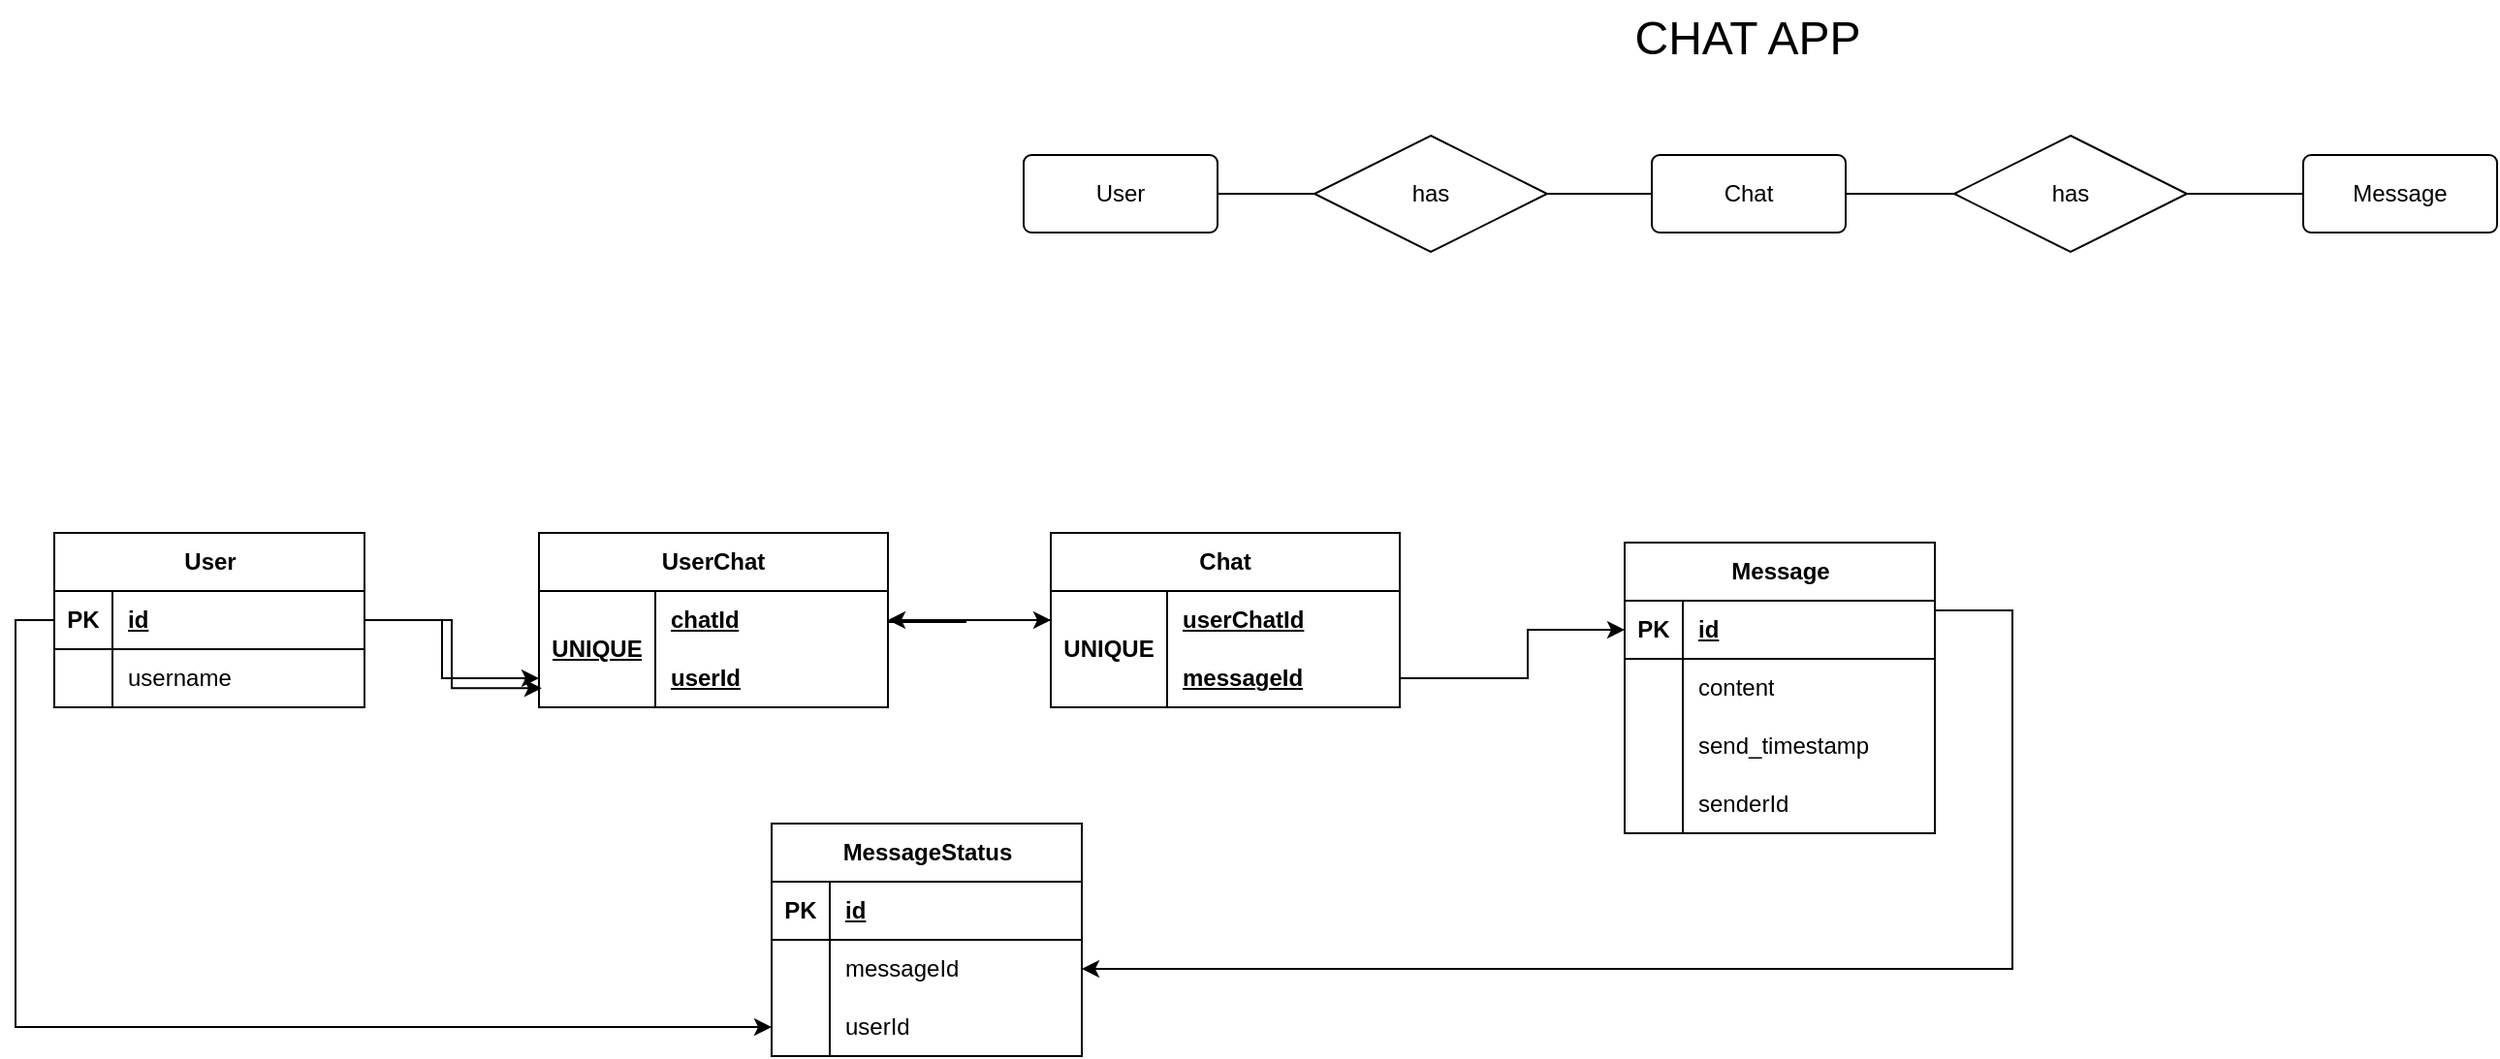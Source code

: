 <mxfile version="24.7.14" pages="2">
  <diagram name="Página-1" id="SfU7p1wR3tfU9HKE7pcG">
    <mxGraphModel grid="1" page="1" gridSize="10" guides="1" tooltips="1" connect="1" arrows="1" fold="1" pageScale="1" pageWidth="827" pageHeight="1169" math="0" shadow="0">
      <root>
        <mxCell id="0" />
        <mxCell id="1" parent="0" />
        <mxCell id="R8Wpr6JiOGL7sGA5M8O1-3" style="edgeStyle=orthogonalEdgeStyle;rounded=0;orthogonalLoop=1;jettySize=auto;html=1;exitX=1;exitY=0.5;exitDx=0;exitDy=0;entryX=0;entryY=0.5;entryDx=0;entryDy=0;endArrow=none;endFill=0;" edge="1" parent="1" source="VRICS7NsIB1Zi5LBiso_-19" target="R8Wpr6JiOGL7sGA5M8O1-1">
          <mxGeometry relative="1" as="geometry" />
        </mxCell>
        <mxCell id="VRICS7NsIB1Zi5LBiso_-19" value="User" style="rounded=1;arcSize=10;whiteSpace=wrap;html=1;align=center;" vertex="1" parent="1">
          <mxGeometry x="40" y="120" width="100" height="40" as="geometry" />
        </mxCell>
        <mxCell id="R8Wpr6JiOGL7sGA5M8O1-4" style="edgeStyle=orthogonalEdgeStyle;rounded=0;orthogonalLoop=1;jettySize=auto;html=1;entryX=1;entryY=0.5;entryDx=0;entryDy=0;endArrow=none;endFill=0;" edge="1" parent="1" source="VRICS7NsIB1Zi5LBiso_-20" target="R8Wpr6JiOGL7sGA5M8O1-1">
          <mxGeometry relative="1" as="geometry" />
        </mxCell>
        <mxCell id="R8Wpr6JiOGL7sGA5M8O1-6" style="edgeStyle=orthogonalEdgeStyle;rounded=0;orthogonalLoop=1;jettySize=auto;html=1;entryX=0;entryY=0.5;entryDx=0;entryDy=0;endArrow=none;endFill=0;" edge="1" parent="1" source="VRICS7NsIB1Zi5LBiso_-20" target="R8Wpr6JiOGL7sGA5M8O1-5">
          <mxGeometry relative="1" as="geometry" />
        </mxCell>
        <mxCell id="VRICS7NsIB1Zi5LBiso_-20" value="Chat" style="rounded=1;arcSize=10;whiteSpace=wrap;html=1;align=center;" vertex="1" parent="1">
          <mxGeometry x="364" y="120" width="100" height="40" as="geometry" />
        </mxCell>
        <mxCell id="R8Wpr6JiOGL7sGA5M8O1-7" style="edgeStyle=orthogonalEdgeStyle;rounded=0;orthogonalLoop=1;jettySize=auto;html=1;entryX=1;entryY=0.5;entryDx=0;entryDy=0;endArrow=none;endFill=0;" edge="1" parent="1" source="VRICS7NsIB1Zi5LBiso_-21" target="R8Wpr6JiOGL7sGA5M8O1-5">
          <mxGeometry relative="1" as="geometry" />
        </mxCell>
        <mxCell id="VRICS7NsIB1Zi5LBiso_-21" value="Message" style="rounded=1;arcSize=10;whiteSpace=wrap;html=1;align=center;" vertex="1" parent="1">
          <mxGeometry x="700" y="120" width="100" height="40" as="geometry" />
        </mxCell>
        <mxCell id="VRICS7NsIB1Zi5LBiso_-2" value="&lt;font style=&quot;font-size: 24px;&quot;&gt;CHAT APP&lt;/font&gt;" style="text;html=1;align=center;verticalAlign=middle;resizable=0;points=[];autosize=1;strokeColor=none;fillColor=none;" vertex="1" parent="1">
          <mxGeometry x="343" y="40" width="140" height="40" as="geometry" />
        </mxCell>
        <mxCell id="SaL2PeA7gjWB8aAEkNeD-6" value="Message" style="shape=table;startSize=30;container=1;collapsible=1;childLayout=tableLayout;fixedRows=1;rowLines=0;fontStyle=1;align=center;resizeLast=1;html=1;" vertex="1" parent="1">
          <mxGeometry x="350" y="320" width="160" height="150" as="geometry" />
        </mxCell>
        <mxCell id="SaL2PeA7gjWB8aAEkNeD-7" value="" style="shape=tableRow;horizontal=0;startSize=0;swimlaneHead=0;swimlaneBody=0;fillColor=none;collapsible=0;dropTarget=0;points=[[0,0.5],[1,0.5]];portConstraint=eastwest;top=0;left=0;right=0;bottom=1;" vertex="1" parent="SaL2PeA7gjWB8aAEkNeD-6">
          <mxGeometry y="30" width="160" height="30" as="geometry" />
        </mxCell>
        <mxCell id="SaL2PeA7gjWB8aAEkNeD-8" value="PK" style="shape=partialRectangle;connectable=0;fillColor=none;top=0;left=0;bottom=0;right=0;fontStyle=1;overflow=hidden;whiteSpace=wrap;html=1;" vertex="1" parent="SaL2PeA7gjWB8aAEkNeD-7">
          <mxGeometry width="30" height="30" as="geometry">
            <mxRectangle width="30" height="30" as="alternateBounds" />
          </mxGeometry>
        </mxCell>
        <mxCell id="SaL2PeA7gjWB8aAEkNeD-9" value="id" style="shape=partialRectangle;connectable=0;fillColor=none;top=0;left=0;bottom=0;right=0;align=left;spacingLeft=6;fontStyle=5;overflow=hidden;whiteSpace=wrap;html=1;" vertex="1" parent="SaL2PeA7gjWB8aAEkNeD-7">
          <mxGeometry x="30" width="130" height="30" as="geometry">
            <mxRectangle width="130" height="30" as="alternateBounds" />
          </mxGeometry>
        </mxCell>
        <mxCell id="ckaE4S-ncni6q_CTNCzI-4" value="" style="shape=tableRow;horizontal=0;startSize=0;swimlaneHead=0;swimlaneBody=0;fillColor=none;collapsible=0;dropTarget=0;points=[[0,0.5],[1,0.5]];portConstraint=eastwest;top=0;left=0;right=0;bottom=0;" vertex="1" parent="SaL2PeA7gjWB8aAEkNeD-6">
          <mxGeometry y="60" width="160" height="30" as="geometry" />
        </mxCell>
        <mxCell id="ckaE4S-ncni6q_CTNCzI-5" value="" style="shape=partialRectangle;connectable=0;fillColor=none;top=0;left=0;bottom=0;right=0;editable=1;overflow=hidden;whiteSpace=wrap;html=1;" vertex="1" parent="ckaE4S-ncni6q_CTNCzI-4">
          <mxGeometry width="30" height="30" as="geometry">
            <mxRectangle width="30" height="30" as="alternateBounds" />
          </mxGeometry>
        </mxCell>
        <mxCell id="ckaE4S-ncni6q_CTNCzI-6" value="&lt;div&gt;content&lt;/div&gt;" style="shape=partialRectangle;connectable=0;fillColor=none;top=0;left=0;bottom=0;right=0;align=left;spacingLeft=6;overflow=hidden;whiteSpace=wrap;html=1;" vertex="1" parent="ckaE4S-ncni6q_CTNCzI-4">
          <mxGeometry x="30" width="130" height="30" as="geometry">
            <mxRectangle width="130" height="30" as="alternateBounds" />
          </mxGeometry>
        </mxCell>
        <mxCell id="SaL2PeA7gjWB8aAEkNeD-10" value="" style="shape=tableRow;horizontal=0;startSize=0;swimlaneHead=0;swimlaneBody=0;fillColor=none;collapsible=0;dropTarget=0;points=[[0,0.5],[1,0.5]];portConstraint=eastwest;top=0;left=0;right=0;bottom=0;" vertex="1" parent="SaL2PeA7gjWB8aAEkNeD-6">
          <mxGeometry y="90" width="160" height="30" as="geometry" />
        </mxCell>
        <mxCell id="SaL2PeA7gjWB8aAEkNeD-11" value="" style="shape=partialRectangle;connectable=0;fillColor=none;top=0;left=0;bottom=0;right=0;editable=1;overflow=hidden;whiteSpace=wrap;html=1;" vertex="1" parent="SaL2PeA7gjWB8aAEkNeD-10">
          <mxGeometry width="30" height="30" as="geometry">
            <mxRectangle width="30" height="30" as="alternateBounds" />
          </mxGeometry>
        </mxCell>
        <mxCell id="SaL2PeA7gjWB8aAEkNeD-12" value="&lt;div&gt;&lt;span style=&quot;background-color: initial;&quot;&gt;send_timestamp&lt;/span&gt;&lt;br&gt;&lt;/div&gt;" style="shape=partialRectangle;connectable=0;fillColor=none;top=0;left=0;bottom=0;right=0;align=left;spacingLeft=6;overflow=hidden;whiteSpace=wrap;html=1;" vertex="1" parent="SaL2PeA7gjWB8aAEkNeD-10">
          <mxGeometry x="30" width="130" height="30" as="geometry">
            <mxRectangle width="130" height="30" as="alternateBounds" />
          </mxGeometry>
        </mxCell>
        <mxCell id="6WGu9mvO_UtEClpmtIr3-1" style="shape=tableRow;horizontal=0;startSize=0;swimlaneHead=0;swimlaneBody=0;fillColor=none;collapsible=0;dropTarget=0;points=[[0,0.5],[1,0.5]];portConstraint=eastwest;top=0;left=0;right=0;bottom=0;" vertex="1" parent="SaL2PeA7gjWB8aAEkNeD-6">
          <mxGeometry y="120" width="160" height="30" as="geometry" />
        </mxCell>
        <mxCell id="6WGu9mvO_UtEClpmtIr3-2" style="shape=partialRectangle;connectable=0;fillColor=none;top=0;left=0;bottom=0;right=0;editable=1;overflow=hidden;whiteSpace=wrap;html=1;" vertex="1" parent="6WGu9mvO_UtEClpmtIr3-1">
          <mxGeometry width="30" height="30" as="geometry">
            <mxRectangle width="30" height="30" as="alternateBounds" />
          </mxGeometry>
        </mxCell>
        <mxCell id="6WGu9mvO_UtEClpmtIr3-3" value="senderId" style="shape=partialRectangle;connectable=0;fillColor=none;top=0;left=0;bottom=0;right=0;align=left;spacingLeft=6;overflow=hidden;whiteSpace=wrap;html=1;" vertex="1" parent="6WGu9mvO_UtEClpmtIr3-1">
          <mxGeometry x="30" width="130" height="30" as="geometry">
            <mxRectangle width="130" height="30" as="alternateBounds" />
          </mxGeometry>
        </mxCell>
        <mxCell id="131c54Ve4dcCw7EQzoG_-34" value="User" style="shape=table;startSize=30;container=1;collapsible=1;childLayout=tableLayout;fixedRows=1;rowLines=0;fontStyle=1;align=center;resizeLast=1;html=1;" vertex="1" parent="1">
          <mxGeometry x="-460" y="315" width="160" height="90" as="geometry" />
        </mxCell>
        <mxCell id="131c54Ve4dcCw7EQzoG_-35" value="" style="shape=tableRow;horizontal=0;startSize=0;swimlaneHead=0;swimlaneBody=0;fillColor=none;collapsible=0;dropTarget=0;points=[[0,0.5],[1,0.5]];portConstraint=eastwest;top=0;left=0;right=0;bottom=1;" vertex="1" parent="131c54Ve4dcCw7EQzoG_-34">
          <mxGeometry y="30" width="160" height="30" as="geometry" />
        </mxCell>
        <mxCell id="131c54Ve4dcCw7EQzoG_-36" value="PK" style="shape=partialRectangle;connectable=0;fillColor=none;top=0;left=0;bottom=0;right=0;fontStyle=1;overflow=hidden;whiteSpace=wrap;html=1;" vertex="1" parent="131c54Ve4dcCw7EQzoG_-35">
          <mxGeometry width="30" height="30" as="geometry">
            <mxRectangle width="30" height="30" as="alternateBounds" />
          </mxGeometry>
        </mxCell>
        <mxCell id="131c54Ve4dcCw7EQzoG_-37" value="id" style="shape=partialRectangle;connectable=0;fillColor=none;top=0;left=0;bottom=0;right=0;align=left;spacingLeft=6;fontStyle=5;overflow=hidden;whiteSpace=wrap;html=1;" vertex="1" parent="131c54Ve4dcCw7EQzoG_-35">
          <mxGeometry x="30" width="130" height="30" as="geometry">
            <mxRectangle width="130" height="30" as="alternateBounds" />
          </mxGeometry>
        </mxCell>
        <mxCell id="131c54Ve4dcCw7EQzoG_-38" value="" style="shape=tableRow;horizontal=0;startSize=0;swimlaneHead=0;swimlaneBody=0;fillColor=none;collapsible=0;dropTarget=0;points=[[0,0.5],[1,0.5]];portConstraint=eastwest;top=0;left=0;right=0;bottom=0;" vertex="1" parent="131c54Ve4dcCw7EQzoG_-34">
          <mxGeometry y="60" width="160" height="30" as="geometry" />
        </mxCell>
        <mxCell id="131c54Ve4dcCw7EQzoG_-39" value="" style="shape=partialRectangle;connectable=0;fillColor=none;top=0;left=0;bottom=0;right=0;editable=1;overflow=hidden;whiteSpace=wrap;html=1;" vertex="1" parent="131c54Ve4dcCw7EQzoG_-38">
          <mxGeometry width="30" height="30" as="geometry">
            <mxRectangle width="30" height="30" as="alternateBounds" />
          </mxGeometry>
        </mxCell>
        <mxCell id="131c54Ve4dcCw7EQzoG_-40" value="username" style="shape=partialRectangle;connectable=0;fillColor=none;top=0;left=0;bottom=0;right=0;align=left;spacingLeft=6;overflow=hidden;whiteSpace=wrap;html=1;" vertex="1" parent="131c54Ve4dcCw7EQzoG_-38">
          <mxGeometry x="30" width="130" height="30" as="geometry">
            <mxRectangle width="130" height="30" as="alternateBounds" />
          </mxGeometry>
        </mxCell>
        <mxCell id="R8Wpr6JiOGL7sGA5M8O1-1" value="has" style="shape=rhombus;perimeter=rhombusPerimeter;whiteSpace=wrap;html=1;align=center;" vertex="1" parent="1">
          <mxGeometry x="190" y="110" width="120" height="60" as="geometry" />
        </mxCell>
        <mxCell id="ckaE4S-ncni6q_CTNCzI-7" value="Chat" style="shape=table;startSize=30;container=1;collapsible=1;childLayout=tableLayout;fixedRows=1;rowLines=0;fontStyle=1;align=center;resizeLast=1;html=1;whiteSpace=wrap;" vertex="1" parent="1">
          <mxGeometry x="54" y="315" width="180" height="90" as="geometry" />
        </mxCell>
        <mxCell id="ckaE4S-ncni6q_CTNCzI-8" value="" style="shape=tableRow;horizontal=0;startSize=0;swimlaneHead=0;swimlaneBody=0;fillColor=none;collapsible=0;dropTarget=0;points=[[0,0.5],[1,0.5]];portConstraint=eastwest;top=0;left=0;right=0;bottom=0;html=1;" vertex="1" parent="ckaE4S-ncni6q_CTNCzI-7">
          <mxGeometry y="30" width="180" height="30" as="geometry" />
        </mxCell>
        <mxCell id="ckaE4S-ncni6q_CTNCzI-9" value="UNIQUE" style="shape=partialRectangle;connectable=0;fillColor=none;top=0;left=0;bottom=0;right=0;fontStyle=1;overflow=hidden;html=1;whiteSpace=wrap;rowspan=2;colspan=1;" vertex="1" parent="ckaE4S-ncni6q_CTNCzI-8">
          <mxGeometry width="60" height="60" as="geometry">
            <mxRectangle width="60" height="30" as="alternateBounds" />
          </mxGeometry>
        </mxCell>
        <mxCell id="ckaE4S-ncni6q_CTNCzI-10" value="userChatId" style="shape=partialRectangle;connectable=0;fillColor=none;top=0;left=0;bottom=0;right=0;align=left;spacingLeft=6;fontStyle=5;overflow=hidden;html=1;whiteSpace=wrap;" vertex="1" parent="ckaE4S-ncni6q_CTNCzI-8">
          <mxGeometry x="60" width="120" height="30" as="geometry">
            <mxRectangle width="120" height="30" as="alternateBounds" />
          </mxGeometry>
        </mxCell>
        <mxCell id="ckaE4S-ncni6q_CTNCzI-11" value="" style="shape=tableRow;horizontal=0;startSize=0;swimlaneHead=0;swimlaneBody=0;fillColor=none;collapsible=0;dropTarget=0;points=[[0,0.5],[1,0.5]];portConstraint=eastwest;top=0;left=0;right=0;bottom=1;html=1;" vertex="1" parent="ckaE4S-ncni6q_CTNCzI-7">
          <mxGeometry y="60" width="180" height="30" as="geometry" />
        </mxCell>
        <mxCell id="ckaE4S-ncni6q_CTNCzI-12" value="PK,FK2" style="shape=partialRectangle;connectable=0;fillColor=none;top=0;left=0;bottom=0;right=0;fontStyle=1;overflow=hidden;html=1;whiteSpace=wrap;" visible="0" vertex="1" parent="ckaE4S-ncni6q_CTNCzI-11">
          <mxGeometry width="60" height="30" as="geometry">
            <mxRectangle width="60" height="30" as="alternateBounds" />
          </mxGeometry>
        </mxCell>
        <mxCell id="ckaE4S-ncni6q_CTNCzI-13" value="messageId" style="shape=partialRectangle;connectable=0;fillColor=none;top=0;left=0;bottom=0;right=0;align=left;spacingLeft=6;fontStyle=5;overflow=hidden;html=1;whiteSpace=wrap;" vertex="1" parent="ckaE4S-ncni6q_CTNCzI-11">
          <mxGeometry x="60" width="120" height="30" as="geometry">
            <mxRectangle width="120" height="30" as="alternateBounds" />
          </mxGeometry>
        </mxCell>
        <mxCell id="R8Wpr6JiOGL7sGA5M8O1-5" value="has" style="shape=rhombus;perimeter=rhombusPerimeter;whiteSpace=wrap;html=1;align=center;" vertex="1" parent="1">
          <mxGeometry x="520" y="110" width="120" height="60" as="geometry" />
        </mxCell>
        <mxCell id="ltrMDjvmy_uNCrw7yKKF-1" style="edgeStyle=orthogonalEdgeStyle;rounded=0;orthogonalLoop=1;jettySize=auto;html=1;entryX=0;entryY=0.5;entryDx=0;entryDy=0;" edge="1" parent="1" source="131c54Ve4dcCw7EQzoG_-38">
          <mxGeometry relative="1" as="geometry" />
        </mxCell>
        <mxCell id="ltrMDjvmy_uNCrw7yKKF-2" style="edgeStyle=orthogonalEdgeStyle;rounded=0;orthogonalLoop=1;jettySize=auto;html=1;entryX=0;entryY=0.5;entryDx=0;entryDy=0;exitX=1;exitY=0.5;exitDx=0;exitDy=0;" edge="1" parent="1" source="ltrMDjvmy_uNCrw7yKKF-8" target="ckaE4S-ncni6q_CTNCzI-8">
          <mxGeometry relative="1" as="geometry">
            <mxPoint y="400" as="sourcePoint" />
            <Array as="points">
              <mxPoint x="10" y="361" />
            </Array>
          </mxGeometry>
        </mxCell>
        <mxCell id="ltrMDjvmy_uNCrw7yKKF-6" style="edgeStyle=orthogonalEdgeStyle;rounded=0;orthogonalLoop=1;jettySize=auto;html=1;exitX=1;exitY=0.5;exitDx=0;exitDy=0;entryX=0;entryY=0.5;entryDx=0;entryDy=0;" edge="1" parent="1" source="131c54Ve4dcCw7EQzoG_-35" target="ltrMDjvmy_uNCrw7yKKF-11">
          <mxGeometry relative="1" as="geometry">
            <mxPoint x="-220.0" y="390.059" as="targetPoint" />
            <Array as="points">
              <mxPoint x="-260" y="360" />
              <mxPoint x="-260" y="390" />
            </Array>
          </mxGeometry>
        </mxCell>
        <mxCell id="ltrMDjvmy_uNCrw7yKKF-7" value="UserChat" style="shape=table;startSize=30;container=1;collapsible=1;childLayout=tableLayout;fixedRows=1;rowLines=0;fontStyle=1;align=center;resizeLast=1;html=1;whiteSpace=wrap;" vertex="1" parent="1">
          <mxGeometry x="-210" y="315" width="180" height="90" as="geometry" />
        </mxCell>
        <mxCell id="ltrMDjvmy_uNCrw7yKKF-8" value="" style="shape=tableRow;horizontal=0;startSize=0;swimlaneHead=0;swimlaneBody=0;fillColor=none;collapsible=0;dropTarget=0;points=[[0,0.5],[1,0.5]];portConstraint=eastwest;top=0;left=0;right=0;bottom=0;html=1;" vertex="1" parent="ltrMDjvmy_uNCrw7yKKF-7">
          <mxGeometry y="30" width="180" height="30" as="geometry" />
        </mxCell>
        <mxCell id="ltrMDjvmy_uNCrw7yKKF-9" value="&lt;u&gt;UNIQUE&lt;/u&gt;" style="shape=partialRectangle;connectable=0;fillColor=none;top=0;left=0;bottom=0;right=0;fontStyle=1;overflow=hidden;html=1;whiteSpace=wrap;rowspan=2;colspan=1;" vertex="1" parent="ltrMDjvmy_uNCrw7yKKF-8">
          <mxGeometry width="60" height="60" as="geometry">
            <mxRectangle width="60" height="30" as="alternateBounds" />
          </mxGeometry>
        </mxCell>
        <mxCell id="ltrMDjvmy_uNCrw7yKKF-10" value="chatId" style="shape=partialRectangle;connectable=0;fillColor=none;top=0;left=0;bottom=0;right=0;align=left;spacingLeft=6;fontStyle=5;overflow=hidden;html=1;whiteSpace=wrap;" vertex="1" parent="ltrMDjvmy_uNCrw7yKKF-8">
          <mxGeometry x="60" width="120" height="30" as="geometry">
            <mxRectangle width="120" height="30" as="alternateBounds" />
          </mxGeometry>
        </mxCell>
        <mxCell id="ltrMDjvmy_uNCrw7yKKF-11" value="" style="shape=tableRow;horizontal=0;startSize=0;swimlaneHead=0;swimlaneBody=0;fillColor=none;collapsible=0;dropTarget=0;points=[[0,0.5],[1,0.5]];portConstraint=eastwest;top=0;left=0;right=0;bottom=1;html=1;" vertex="1" parent="ltrMDjvmy_uNCrw7yKKF-7">
          <mxGeometry y="60" width="180" height="30" as="geometry" />
        </mxCell>
        <mxCell id="ltrMDjvmy_uNCrw7yKKF-12" value="PK,FK2" style="shape=partialRectangle;connectable=0;fillColor=none;top=0;left=0;bottom=0;right=0;fontStyle=1;overflow=hidden;html=1;whiteSpace=wrap;" visible="0" vertex="1" parent="ltrMDjvmy_uNCrw7yKKF-11">
          <mxGeometry width="60" height="30" as="geometry">
            <mxRectangle width="60" height="30" as="alternateBounds" />
          </mxGeometry>
        </mxCell>
        <mxCell id="ltrMDjvmy_uNCrw7yKKF-13" value="userId" style="shape=partialRectangle;connectable=0;fillColor=none;top=0;left=0;bottom=0;right=0;align=left;spacingLeft=6;fontStyle=5;overflow=hidden;html=1;whiteSpace=wrap;" vertex="1" parent="ltrMDjvmy_uNCrw7yKKF-11">
          <mxGeometry x="60" width="120" height="30" as="geometry">
            <mxRectangle width="120" height="30" as="alternateBounds" />
          </mxGeometry>
        </mxCell>
        <mxCell id="ltrMDjvmy_uNCrw7yKKF-20" style="edgeStyle=orthogonalEdgeStyle;rounded=0;orthogonalLoop=1;jettySize=auto;html=1;entryX=0;entryY=0.5;entryDx=0;entryDy=0;" edge="1" parent="1" source="ckaE4S-ncni6q_CTNCzI-11" target="SaL2PeA7gjWB8aAEkNeD-7">
          <mxGeometry relative="1" as="geometry">
            <Array as="points">
              <mxPoint x="300" y="390" />
              <mxPoint x="300" y="365" />
            </Array>
          </mxGeometry>
        </mxCell>
        <mxCell id="ltrMDjvmy_uNCrw7yKKF-36" value="MessageStatus" style="shape=table;startSize=30;container=1;collapsible=1;childLayout=tableLayout;fixedRows=1;rowLines=0;fontStyle=1;align=center;resizeLast=1;html=1;" vertex="1" parent="1">
          <mxGeometry x="-90" y="465" width="160" height="120" as="geometry" />
        </mxCell>
        <mxCell id="ltrMDjvmy_uNCrw7yKKF-37" value="" style="shape=tableRow;horizontal=0;startSize=0;swimlaneHead=0;swimlaneBody=0;fillColor=none;collapsible=0;dropTarget=0;points=[[0,0.5],[1,0.5]];portConstraint=eastwest;top=0;left=0;right=0;bottom=1;" vertex="1" parent="ltrMDjvmy_uNCrw7yKKF-36">
          <mxGeometry y="30" width="160" height="30" as="geometry" />
        </mxCell>
        <mxCell id="ltrMDjvmy_uNCrw7yKKF-38" value="PK" style="shape=partialRectangle;connectable=0;fillColor=none;top=0;left=0;bottom=0;right=0;fontStyle=1;overflow=hidden;whiteSpace=wrap;html=1;" vertex="1" parent="ltrMDjvmy_uNCrw7yKKF-37">
          <mxGeometry width="30" height="30" as="geometry">
            <mxRectangle width="30" height="30" as="alternateBounds" />
          </mxGeometry>
        </mxCell>
        <mxCell id="ltrMDjvmy_uNCrw7yKKF-39" value="id" style="shape=partialRectangle;connectable=0;fillColor=none;top=0;left=0;bottom=0;right=0;align=left;spacingLeft=6;fontStyle=5;overflow=hidden;whiteSpace=wrap;html=1;" vertex="1" parent="ltrMDjvmy_uNCrw7yKKF-37">
          <mxGeometry x="30" width="130" height="30" as="geometry">
            <mxRectangle width="130" height="30" as="alternateBounds" />
          </mxGeometry>
        </mxCell>
        <mxCell id="ltrMDjvmy_uNCrw7yKKF-40" value="" style="shape=tableRow;horizontal=0;startSize=0;swimlaneHead=0;swimlaneBody=0;fillColor=none;collapsible=0;dropTarget=0;points=[[0,0.5],[1,0.5]];portConstraint=eastwest;top=0;left=0;right=0;bottom=0;" vertex="1" parent="ltrMDjvmy_uNCrw7yKKF-36">
          <mxGeometry y="60" width="160" height="30" as="geometry" />
        </mxCell>
        <mxCell id="ltrMDjvmy_uNCrw7yKKF-41" value="" style="shape=partialRectangle;connectable=0;fillColor=none;top=0;left=0;bottom=0;right=0;editable=1;overflow=hidden;whiteSpace=wrap;html=1;" vertex="1" parent="ltrMDjvmy_uNCrw7yKKF-40">
          <mxGeometry width="30" height="30" as="geometry">
            <mxRectangle width="30" height="30" as="alternateBounds" />
          </mxGeometry>
        </mxCell>
        <mxCell id="ltrMDjvmy_uNCrw7yKKF-42" value="&lt;div&gt;messageId&lt;/div&gt;" style="shape=partialRectangle;connectable=0;fillColor=none;top=0;left=0;bottom=0;right=0;align=left;spacingLeft=6;overflow=hidden;whiteSpace=wrap;html=1;" vertex="1" parent="ltrMDjvmy_uNCrw7yKKF-40">
          <mxGeometry x="30" width="130" height="30" as="geometry">
            <mxRectangle width="130" height="30" as="alternateBounds" />
          </mxGeometry>
        </mxCell>
        <mxCell id="ltrMDjvmy_uNCrw7yKKF-43" value="" style="shape=tableRow;horizontal=0;startSize=0;swimlaneHead=0;swimlaneBody=0;fillColor=none;collapsible=0;dropTarget=0;points=[[0,0.5],[1,0.5]];portConstraint=eastwest;top=0;left=0;right=0;bottom=0;" vertex="1" parent="ltrMDjvmy_uNCrw7yKKF-36">
          <mxGeometry y="90" width="160" height="30" as="geometry" />
        </mxCell>
        <mxCell id="ltrMDjvmy_uNCrw7yKKF-44" value="" style="shape=partialRectangle;connectable=0;fillColor=none;top=0;left=0;bottom=0;right=0;editable=1;overflow=hidden;whiteSpace=wrap;html=1;" vertex="1" parent="ltrMDjvmy_uNCrw7yKKF-43">
          <mxGeometry width="30" height="30" as="geometry">
            <mxRectangle width="30" height="30" as="alternateBounds" />
          </mxGeometry>
        </mxCell>
        <mxCell id="ltrMDjvmy_uNCrw7yKKF-45" value="&lt;div&gt;&lt;span style=&quot;background-color: initial;&quot;&gt;userId&lt;/span&gt;&lt;br&gt;&lt;/div&gt;" style="shape=partialRectangle;connectable=0;fillColor=none;top=0;left=0;bottom=0;right=0;align=left;spacingLeft=6;overflow=hidden;whiteSpace=wrap;html=1;" vertex="1" parent="ltrMDjvmy_uNCrw7yKKF-43">
          <mxGeometry x="30" width="130" height="30" as="geometry">
            <mxRectangle width="130" height="30" as="alternateBounds" />
          </mxGeometry>
        </mxCell>
        <mxCell id="ltrMDjvmy_uNCrw7yKKF-46" style="edgeStyle=orthogonalEdgeStyle;rounded=0;orthogonalLoop=1;jettySize=auto;html=1;exitX=0;exitY=0.5;exitDx=0;exitDy=0;entryX=0;entryY=0.5;entryDx=0;entryDy=0;" edge="1" parent="1" source="131c54Ve4dcCw7EQzoG_-35" target="ltrMDjvmy_uNCrw7yKKF-43">
          <mxGeometry relative="1" as="geometry">
            <Array as="points">
              <mxPoint x="-480" y="360" />
              <mxPoint x="-480" y="570" />
            </Array>
          </mxGeometry>
        </mxCell>
        <mxCell id="ltrMDjvmy_uNCrw7yKKF-47" style="edgeStyle=orthogonalEdgeStyle;rounded=0;orthogonalLoop=1;jettySize=auto;html=1;entryX=1;entryY=0.5;entryDx=0;entryDy=0;exitX=1;exitY=0.5;exitDx=0;exitDy=0;" edge="1" parent="1" source="SaL2PeA7gjWB8aAEkNeD-7" target="ltrMDjvmy_uNCrw7yKKF-40">
          <mxGeometry relative="1" as="geometry">
            <mxPoint x="180" y="600" as="targetPoint" />
            <Array as="points">
              <mxPoint x="550" y="355" />
              <mxPoint x="550" y="540" />
            </Array>
          </mxGeometry>
        </mxCell>
        <mxCell id="NouGi9jaWct2LWnMyCkP-1" style="edgeStyle=orthogonalEdgeStyle;rounded=0;orthogonalLoop=1;jettySize=auto;html=1;entryX=0.008;entryY=0.671;entryDx=0;entryDy=0;entryPerimeter=0;" edge="1" parent="1" source="131c54Ve4dcCw7EQzoG_-35" target="ltrMDjvmy_uNCrw7yKKF-11">
          <mxGeometry relative="1" as="geometry" />
        </mxCell>
        <mxCell id="NouGi9jaWct2LWnMyCkP-3" style="edgeStyle=orthogonalEdgeStyle;rounded=0;orthogonalLoop=1;jettySize=auto;html=1;entryX=1;entryY=0.5;entryDx=0;entryDy=0;" edge="1" parent="1" source="ckaE4S-ncni6q_CTNCzI-8" target="ltrMDjvmy_uNCrw7yKKF-8">
          <mxGeometry relative="1" as="geometry" />
        </mxCell>
      </root>
    </mxGraphModel>
  </diagram>
  <diagram id="-g6y3Fd9VnQGJ2Cg2GPm" name="Use Cases">
    <mxGraphModel grid="1" page="1" gridSize="10" guides="1" tooltips="1" connect="1" arrows="1" fold="1" pageScale="1" pageWidth="850" pageHeight="1100" math="0" shadow="0">
      <root>
        <mxCell id="0" />
        <mxCell id="1" parent="0" />
        <mxCell id="Hv-vxpvqVmvVvQMcLOIM-1" style="edgeStyle=orthogonalEdgeStyle;rounded=0;orthogonalLoop=1;jettySize=auto;html=1;exitX=1;exitY=0.333;exitDx=0;exitDy=0;exitPerimeter=0;entryX=0;entryY=0.5;entryDx=0;entryDy=0;curved=1;" edge="1" parent="1" source="Hv-vxpvqVmvVvQMcLOIM-2" target="Hv-vxpvqVmvVvQMcLOIM-6">
          <mxGeometry relative="1" as="geometry" />
        </mxCell>
        <mxCell id="Hv-vxpvqVmvVvQMcLOIM-2" value="Yan" style="shape=umlActor;verticalLabelPosition=bottom;verticalAlign=top;html=1;outlineConnect=0;" vertex="1" parent="1">
          <mxGeometry x="-260" y="10" width="30" height="60" as="geometry" />
        </mxCell>
        <mxCell id="Hv-vxpvqVmvVvQMcLOIM-3" style="edgeStyle=orthogonalEdgeStyle;rounded=0;orthogonalLoop=1;jettySize=auto;html=1;entryX=1;entryY=0.5;entryDx=0;entryDy=0;curved=1;" edge="1" parent="1" source="Hv-vxpvqVmvVvQMcLOIM-4" target="Hv-vxpvqVmvVvQMcLOIM-6">
          <mxGeometry relative="1" as="geometry">
            <mxPoint x="-10" y="10" as="sourcePoint" />
            <Array as="points">
              <mxPoint x="-20" y="30" />
              <mxPoint x="-20" y="40" />
            </Array>
          </mxGeometry>
        </mxCell>
        <mxCell id="Hv-vxpvqVmvVvQMcLOIM-4" value="Sérgio Fred" style="shape=umlActor;verticalLabelPosition=bottom;verticalAlign=top;html=1;outlineConnect=0;" vertex="1" parent="1">
          <mxGeometry x="10" y="10" width="30" height="60" as="geometry" />
        </mxCell>
        <mxCell id="Hv-vxpvqVmvVvQMcLOIM-5" value="&amp;lt;&amp;lt; extend &amp;gt;&amp;gt;" style="rounded=0;orthogonalLoop=1;jettySize=auto;html=1;exitX=1;exitY=0;exitDx=0;exitDy=0;entryX=0.457;entryY=0.967;entryDx=0;entryDy=0;entryPerimeter=0;dashed=1;startArrow=classic;startFill=1;endArrow=none;endFill=0;" edge="1" parent="1" source="Hv-vxpvqVmvVvQMcLOIM-6" target="Hv-vxpvqVmvVvQMcLOIM-7">
          <mxGeometry x="0.023" y="1" relative="1" as="geometry">
            <mxPoint as="offset" />
          </mxGeometry>
        </mxCell>
        <mxCell id="Hv-vxpvqVmvVvQMcLOIM-6" value="Envia mensagem" style="ellipse;whiteSpace=wrap;html=1;" vertex="1" parent="1">
          <mxGeometry x="-170" y="15" width="120" height="50" as="geometry" />
        </mxCell>
        <mxCell id="Hv-vxpvqVmvVvQMcLOIM-7" value="Visualiza" style="ellipse;whiteSpace=wrap;html=1;" vertex="1" parent="1">
          <mxGeometry y="-120" width="120" height="50" as="geometry" />
        </mxCell>
        <mxCell id="Hv-vxpvqVmvVvQMcLOIM-8" value="&amp;lt;&amp;lt; extend &amp;gt;&amp;gt;" style="edgeStyle=orthogonalEdgeStyle;rounded=0;orthogonalLoop=1;jettySize=auto;html=1;entryX=0.5;entryY=0;entryDx=0;entryDy=0;dashed=1;" edge="1" parent="1" source="Hv-vxpvqVmvVvQMcLOIM-9" target="Hv-vxpvqVmvVvQMcLOIM-6">
          <mxGeometry relative="1" as="geometry">
            <Array as="points">
              <mxPoint x="-110" y="-30" />
              <mxPoint x="-110" y="-30" />
            </Array>
          </mxGeometry>
        </mxCell>
        <mxCell id="Hv-vxpvqVmvVvQMcLOIM-9" value="Retorna Mensagem" style="ellipse;whiteSpace=wrap;html=1;" vertex="1" parent="1">
          <mxGeometry x="-170" y="-140" width="120" height="50" as="geometry" />
        </mxCell>
        <mxCell id="Hv-vxpvqVmvVvQMcLOIM-10" style="edgeStyle=orthogonalEdgeStyle;rounded=0;orthogonalLoop=1;jettySize=auto;html=1;exitX=1;exitY=0.333;exitDx=0;exitDy=0;exitPerimeter=0;entryX=0;entryY=0.5;entryDx=0;entryDy=0;curved=1;" edge="1" parent="1" source="Hv-vxpvqVmvVvQMcLOIM-11" target="Hv-vxpvqVmvVvQMcLOIM-13">
          <mxGeometry relative="1" as="geometry" />
        </mxCell>
        <mxCell id="Hv-vxpvqVmvVvQMcLOIM-11" value="Yan" style="shape=umlActor;verticalLabelPosition=bottom;verticalAlign=top;html=1;outlineConnect=0;" vertex="1" parent="1">
          <mxGeometry x="-260" y="280" width="30" height="60" as="geometry" />
        </mxCell>
        <mxCell id="Hv-vxpvqVmvVvQMcLOIM-12" value="&amp;lt;&amp;lt; include &amp;gt;&amp;gt;" style="rounded=0;orthogonalLoop=1;jettySize=auto;html=1;exitX=1;exitY=0;exitDx=0;exitDy=0;entryX=0.457;entryY=0.967;entryDx=0;entryDy=0;entryPerimeter=0;dashed=1;startArrow=classic;startFill=1;endArrow=none;endFill=0;" edge="1" parent="1" source="Hv-vxpvqVmvVvQMcLOIM-13" target="Hv-vxpvqVmvVvQMcLOIM-14">
          <mxGeometry x="0.005" y="6" relative="1" as="geometry">
            <mxPoint x="-1" as="offset" />
          </mxGeometry>
        </mxCell>
        <mxCell id="Hv-vxpvqVmvVvQMcLOIM-13" value="Apagar Mensagem" style="ellipse;whiteSpace=wrap;html=1;" vertex="1" parent="1">
          <mxGeometry x="-170" y="275" width="120" height="50" as="geometry" />
        </mxCell>
        <mxCell id="Hv-vxpvqVmvVvQMcLOIM-14" value="Notifica peer" style="ellipse;whiteSpace=wrap;html=1;" vertex="1" parent="1">
          <mxGeometry y="140" width="120" height="50" as="geometry" />
        </mxCell>
        <mxCell id="Hv-vxpvqVmvVvQMcLOIM-15" value="App Peer" style="shape=umlActor;verticalLabelPosition=bottom;verticalAlign=top;html=1;outlineConnect=0;" vertex="1" parent="1">
          <mxGeometry x="80" y="250" width="30" height="60" as="geometry" />
        </mxCell>
        <mxCell id="Hv-vxpvqVmvVvQMcLOIM-16" value="" style="edgeStyle=orthogonalEdgeStyle;rounded=0;orthogonalLoop=1;jettySize=auto;html=1;entryX=0;entryY=0.333;entryDx=0;entryDy=0;entryPerimeter=0;curved=1;endArrow=none;endFill=0;startArrow=classic;startFill=1;" edge="1" parent="1" source="Hv-vxpvqVmvVvQMcLOIM-13" target="Hv-vxpvqVmvVvQMcLOIM-15">
          <mxGeometry relative="1" as="geometry">
            <Array as="points">
              <mxPoint x="20" y="300" />
              <mxPoint x="20" y="270" />
            </Array>
          </mxGeometry>
        </mxCell>
        <mxCell id="Hv-vxpvqVmvVvQMcLOIM-18" value="SendMessage" style="swimlane;whiteSpace=wrap;html=1;" vertex="1" parent="1">
          <mxGeometry x="-600" y="610" width="460" height="420" as="geometry" />
        </mxCell>
        <mxCell id="WOWgfYb7VURcwfjRC9Sh-3" value="Send Message" style="ellipse;whiteSpace=wrap;html=1;" vertex="1" parent="Hv-vxpvqVmvVvQMcLOIM-18">
          <mxGeometry x="40" y="200" width="120" height="50" as="geometry" />
        </mxCell>
        <mxCell id="WOWgfYb7VURcwfjRC9Sh-8" value="View Message" style="ellipse;whiteSpace=wrap;html=1;" vertex="1" parent="Hv-vxpvqVmvVvQMcLOIM-18">
          <mxGeometry x="310" y="200" width="120" height="50" as="geometry" />
        </mxCell>
        <mxCell id="WOWgfYb7VURcwfjRC9Sh-14" value="&amp;lt;&amp;lt; extend &amp;gt;&amp;gt;" style="rounded=0;orthogonalLoop=1;jettySize=auto;html=1;exitX=1;exitY=0.5;exitDx=0;exitDy=0;entryX=0;entryY=0.5;entryDx=0;entryDy=0;dashed=1;startArrow=classic;startFill=1;endArrow=none;endFill=0;" edge="1" parent="Hv-vxpvqVmvVvQMcLOIM-18" source="WOWgfYb7VURcwfjRC9Sh-3" target="WOWgfYb7VURcwfjRC9Sh-8">
          <mxGeometry x="0.023" y="1" relative="1" as="geometry">
            <mxPoint as="offset" />
            <mxPoint x="104" y="200" as="sourcePoint" />
            <mxPoint x="227" y="106" as="targetPoint" />
          </mxGeometry>
        </mxCell>
        <mxCell id="WOWgfYb7VURcwfjRC9Sh-15" value="Connect to Peer" style="ellipse;whiteSpace=wrap;html=1;" vertex="1" parent="Hv-vxpvqVmvVvQMcLOIM-18">
          <mxGeometry x="40" y="50" width="120" height="50" as="geometry" />
        </mxCell>
        <mxCell id="WOWgfYb7VURcwfjRC9Sh-16" value="&amp;lt;&amp;lt; Include &amp;gt;&amp;gt;" style="rounded=0;orthogonalLoop=1;jettySize=auto;html=1;exitX=0.5;exitY=1;exitDx=0;exitDy=0;dashed=1;startArrow=classic;startFill=1;endArrow=none;endFill=0;entryX=0.5;entryY=0;entryDx=0;entryDy=0;" edge="1" parent="Hv-vxpvqVmvVvQMcLOIM-18" source="WOWgfYb7VURcwfjRC9Sh-15" target="WOWgfYb7VURcwfjRC9Sh-3">
          <mxGeometry x="0.023" y="1" relative="1" as="geometry">
            <mxPoint as="offset" />
            <mxPoint x="110" y="210" as="sourcePoint" />
            <mxPoint x="130" y="190" as="targetPoint" />
          </mxGeometry>
        </mxCell>
        <mxCell id="WOWgfYb7VURcwfjRC9Sh-23" value="Reply to Message" style="ellipse;whiteSpace=wrap;html=1;" vertex="1" parent="Hv-vxpvqVmvVvQMcLOIM-18">
          <mxGeometry x="40" y="340" width="120" height="50" as="geometry" />
        </mxCell>
        <mxCell id="WOWgfYb7VURcwfjRC9Sh-24" value="&amp;lt;&amp;lt; extend &amp;gt;&amp;gt;" style="rounded=0;orthogonalLoop=1;jettySize=auto;html=1;exitX=0.5;exitY=1;exitDx=0;exitDy=0;entryX=0.5;entryY=0;entryDx=0;entryDy=0;dashed=1;startArrow=classic;startFill=1;endArrow=none;endFill=0;" edge="1" parent="Hv-vxpvqVmvVvQMcLOIM-18" source="WOWgfYb7VURcwfjRC9Sh-3" target="WOWgfYb7VURcwfjRC9Sh-23">
          <mxGeometry x="0.023" y="1" relative="1" as="geometry">
            <mxPoint as="offset" />
            <mxPoint x="60" y="290" as="sourcePoint" />
            <mxPoint x="210" y="290" as="targetPoint" />
          </mxGeometry>
        </mxCell>
        <mxCell id="Hv-vxpvqVmvVvQMcLOIM-19" value="ReceiveMessage" style="swimlane;whiteSpace=wrap;html=1;" vertex="1" parent="1">
          <mxGeometry x="-60" y="610" width="460" height="420" as="geometry" />
        </mxCell>
        <mxCell id="WOWgfYb7VURcwfjRC9Sh-17" value="Receive Message" style="ellipse;whiteSpace=wrap;html=1;" vertex="1" parent="Hv-vxpvqVmvVvQMcLOIM-19">
          <mxGeometry x="50" y="200" width="120" height="50" as="geometry" />
        </mxCell>
        <mxCell id="WOWgfYb7VURcwfjRC9Sh-18" value="View Message" style="ellipse;whiteSpace=wrap;html=1;" vertex="1" parent="Hv-vxpvqVmvVvQMcLOIM-19">
          <mxGeometry x="320" y="200" width="120" height="50" as="geometry" />
        </mxCell>
        <mxCell id="WOWgfYb7VURcwfjRC9Sh-19" value="Connect to Peer" style="ellipse;whiteSpace=wrap;html=1;" vertex="1" parent="Hv-vxpvqVmvVvQMcLOIM-19">
          <mxGeometry x="50" y="50" width="120" height="50" as="geometry" />
        </mxCell>
        <mxCell id="WOWgfYb7VURcwfjRC9Sh-20" value="&amp;lt;&amp;lt; Include &amp;gt;&amp;gt;" style="rounded=0;orthogonalLoop=1;jettySize=auto;html=1;exitX=0.5;exitY=1;exitDx=0;exitDy=0;dashed=1;startArrow=classic;startFill=1;endArrow=none;endFill=0;entryX=0.5;entryY=0;entryDx=0;entryDy=0;" edge="1" parent="Hv-vxpvqVmvVvQMcLOIM-19" source="WOWgfYb7VURcwfjRC9Sh-19" target="WOWgfYb7VURcwfjRC9Sh-17">
          <mxGeometry x="0.023" y="1" relative="1" as="geometry">
            <mxPoint as="offset" />
            <mxPoint x="100" y="80" as="sourcePoint" />
            <mxPoint x="100" y="180" as="targetPoint" />
          </mxGeometry>
        </mxCell>
        <mxCell id="WOWgfYb7VURcwfjRC9Sh-21" value="&amp;lt;&amp;lt; extend &amp;gt;&amp;gt;" style="rounded=0;orthogonalLoop=1;jettySize=auto;html=1;exitX=1;exitY=0.5;exitDx=0;exitDy=0;dashed=1;startArrow=classic;startFill=1;endArrow=none;endFill=0;entryX=0;entryY=0.5;entryDx=0;entryDy=0;" edge="1" parent="Hv-vxpvqVmvVvQMcLOIM-19" source="WOWgfYb7VURcwfjRC9Sh-17" target="WOWgfYb7VURcwfjRC9Sh-18">
          <mxGeometry x="0.023" y="1" relative="1" as="geometry">
            <mxPoint as="offset" />
            <mxPoint x="190" y="224.5" as="sourcePoint" />
            <mxPoint x="320" y="225" as="targetPoint" />
          </mxGeometry>
        </mxCell>
        <mxCell id="WOWgfYb7VURcwfjRC9Sh-5" style="edgeStyle=orthogonalEdgeStyle;rounded=0;orthogonalLoop=1;jettySize=auto;html=1;entryX=0;entryY=0.5;entryDx=0;entryDy=0;" edge="1" parent="1" source="WOWgfYb7VURcwfjRC9Sh-1" target="WOWgfYb7VURcwfjRC9Sh-3">
          <mxGeometry relative="1" as="geometry" />
        </mxCell>
        <mxCell id="WOWgfYb7VURcwfjRC9Sh-1" value="User" style="shape=umlActor;html=1;verticalLabelPosition=bottom;verticalAlign=top;align=center;" vertex="1" parent="1">
          <mxGeometry x="-680" y="805" width="30" height="60" as="geometry" />
        </mxCell>
        <mxCell id="WOWgfYb7VURcwfjRC9Sh-22" style="edgeStyle=orthogonalEdgeStyle;rounded=0;orthogonalLoop=1;jettySize=auto;html=1;entryX=0;entryY=0.5;entryDx=0;entryDy=0;" edge="1" parent="1" source="WOWgfYb7VURcwfjRC9Sh-6" target="WOWgfYb7VURcwfjRC9Sh-17">
          <mxGeometry relative="1" as="geometry" />
        </mxCell>
        <mxCell id="WOWgfYb7VURcwfjRC9Sh-6" value="User" style="shape=umlActor;html=1;verticalLabelPosition=bottom;verticalAlign=top;align=center;" vertex="1" parent="1">
          <mxGeometry x="-110" y="805" width="30" height="60" as="geometry" />
        </mxCell>
        <mxCell id="SNysr1BYCSl26VMYgriE-1" value="sender&lt;div&gt;receiver&lt;/div&gt;&lt;div&gt;broadcast&lt;/div&gt;" style="rounded=1;whiteSpace=wrap;html=1;" vertex="1" parent="1">
          <mxGeometry x="-550" y="-230" width="120" height="60" as="geometry" />
        </mxCell>
        <mxCell id="WOWgfYb7VURcwfjRC9Sh-25" value="Signin/Login" style="swimlane;whiteSpace=wrap;html=1;" vertex="1" parent="1">
          <mxGeometry x="505" y="610" width="460" height="420" as="geometry" />
        </mxCell>
        <mxCell id="WOWgfYb7VURcwfjRC9Sh-26" value="Login" style="ellipse;whiteSpace=wrap;html=1;" vertex="1" parent="WOWgfYb7VURcwfjRC9Sh-25">
          <mxGeometry x="40" y="200" width="120" height="50" as="geometry" />
        </mxCell>
        <mxCell id="WOWgfYb7VURcwfjRC9Sh-27" value="Email confirmation" style="ellipse;whiteSpace=wrap;html=1;" vertex="1" parent="WOWgfYb7VURcwfjRC9Sh-25">
          <mxGeometry x="310" y="200" width="120" height="50" as="geometry" />
        </mxCell>
        <mxCell id="WOWgfYb7VURcwfjRC9Sh-28" value="&amp;lt;&amp;lt; extend &amp;gt;&amp;gt;" style="rounded=0;orthogonalLoop=1;jettySize=auto;html=1;exitX=1;exitY=0.5;exitDx=0;exitDy=0;entryX=0;entryY=0.5;entryDx=0;entryDy=0;dashed=1;startArrow=classic;startFill=1;endArrow=none;endFill=0;" edge="1" parent="WOWgfYb7VURcwfjRC9Sh-25" source="WOWgfYb7VURcwfjRC9Sh-26" target="WOWgfYb7VURcwfjRC9Sh-27">
          <mxGeometry x="0.023" y="1" relative="1" as="geometry">
            <mxPoint as="offset" />
            <mxPoint x="104" y="200" as="sourcePoint" />
            <mxPoint x="227" y="106" as="targetPoint" />
          </mxGeometry>
        </mxCell>
        <mxCell id="WOWgfYb7VURcwfjRC9Sh-31" value="Password Recovery" style="ellipse;whiteSpace=wrap;html=1;" vertex="1" parent="WOWgfYb7VURcwfjRC9Sh-25">
          <mxGeometry x="40" y="340" width="120" height="50" as="geometry" />
        </mxCell>
        <mxCell id="WOWgfYb7VURcwfjRC9Sh-32" value="&amp;lt;&amp;lt; extend &amp;gt;&amp;gt;" style="rounded=0;orthogonalLoop=1;jettySize=auto;html=1;exitX=0.5;exitY=1;exitDx=0;exitDy=0;entryX=0.5;entryY=0;entryDx=0;entryDy=0;dashed=1;startArrow=classic;startFill=1;endArrow=none;endFill=0;" edge="1" parent="WOWgfYb7VURcwfjRC9Sh-25" source="WOWgfYb7VURcwfjRC9Sh-26" target="WOWgfYb7VURcwfjRC9Sh-31">
          <mxGeometry x="0.023" y="1" relative="1" as="geometry">
            <mxPoint as="offset" />
            <mxPoint x="60" y="290" as="sourcePoint" />
            <mxPoint x="210" y="290" as="targetPoint" />
          </mxGeometry>
        </mxCell>
        <mxCell id="4e9tZ9EchVw7M_14rUX9-1" value="Signin" style="ellipse;whiteSpace=wrap;html=1;" vertex="1" parent="WOWgfYb7VURcwfjRC9Sh-25">
          <mxGeometry x="40" y="40" width="120" height="50" as="geometry" />
        </mxCell>
        <mxCell id="4e9tZ9EchVw7M_14rUX9-3" value="&amp;lt;&amp;lt; extend &amp;gt;&amp;gt;" style="rounded=0;orthogonalLoop=1;jettySize=auto;html=1;exitX=0.5;exitY=0;exitDx=0;exitDy=0;entryX=0.5;entryY=1;entryDx=0;entryDy=0;dashed=1;startArrow=classic;startFill=1;endArrow=none;endFill=0;" edge="1" parent="WOWgfYb7VURcwfjRC9Sh-25" source="WOWgfYb7VURcwfjRC9Sh-26" target="4e9tZ9EchVw7M_14rUX9-1">
          <mxGeometry x="0.023" y="1" relative="1" as="geometry">
            <mxPoint as="offset" />
            <mxPoint x="170" y="235" as="sourcePoint" />
            <mxPoint x="320" y="235" as="targetPoint" />
          </mxGeometry>
        </mxCell>
        <mxCell id="CD-L5SUXFcGwonzsoIin-30" value="Password Recovery" style="ellipse;whiteSpace=wrap;html=1;" vertex="1" parent="WOWgfYb7VURcwfjRC9Sh-25">
          <mxGeometry x="245" y="330" width="120" height="50" as="geometry" />
        </mxCell>
        <mxCell id="WOWgfYb7VURcwfjRC9Sh-33" style="edgeStyle=orthogonalEdgeStyle;rounded=0;orthogonalLoop=1;jettySize=auto;html=1;entryX=0;entryY=0.5;entryDx=0;entryDy=0;" edge="1" parent="1" source="WOWgfYb7VURcwfjRC9Sh-34" target="WOWgfYb7VURcwfjRC9Sh-26">
          <mxGeometry relative="1" as="geometry" />
        </mxCell>
        <mxCell id="WOWgfYb7VURcwfjRC9Sh-34" value="User" style="shape=umlActor;html=1;verticalLabelPosition=bottom;verticalAlign=top;align=center;" vertex="1" parent="1">
          <mxGeometry x="425" y="805" width="30" height="60" as="geometry" />
        </mxCell>
        <mxCell id="4e9tZ9EchVw7M_14rUX9-4" value="&lt;span style=&quot;font-weight: 400;&quot;&gt;Disconnect/Sign Out&lt;/span&gt;" style="swimlane;whiteSpace=wrap;html=1;" vertex="1" parent="1">
          <mxGeometry x="1060" y="610" width="460" height="420" as="geometry" />
        </mxCell>
        <mxCell id="4e9tZ9EchVw7M_14rUX9-5" value="Sign Out" style="ellipse;whiteSpace=wrap;html=1;" vertex="1" parent="4e9tZ9EchVw7M_14rUX9-4">
          <mxGeometry x="170" y="200" width="120" height="50" as="geometry" />
        </mxCell>
        <mxCell id="4e9tZ9EchVw7M_14rUX9-10" value="Disconnect from peer" style="ellipse;whiteSpace=wrap;html=1;" vertex="1" parent="4e9tZ9EchVw7M_14rUX9-4">
          <mxGeometry x="170" y="40" width="120" height="50" as="geometry" />
        </mxCell>
        <mxCell id="4e9tZ9EchVw7M_14rUX9-11" value="&amp;lt;&amp;lt; include &amp;gt;&amp;gt;" style="rounded=0;orthogonalLoop=1;jettySize=auto;html=1;entryX=0.5;entryY=0;entryDx=0;entryDy=0;dashed=1;startArrow=classic;startFill=1;endArrow=none;endFill=0;exitX=0.5;exitY=1;exitDx=0;exitDy=0;" edge="1" parent="4e9tZ9EchVw7M_14rUX9-4" source="4e9tZ9EchVw7M_14rUX9-10" target="4e9tZ9EchVw7M_14rUX9-5">
          <mxGeometry x="0.018" y="1" relative="1" as="geometry">
            <mxPoint as="offset" />
            <mxPoint x="320" y="130" as="sourcePoint" />
            <mxPoint x="320" y="235" as="targetPoint" />
          </mxGeometry>
        </mxCell>
        <mxCell id="4e9tZ9EchVw7M_14rUX9-12" style="edgeStyle=orthogonalEdgeStyle;rounded=0;orthogonalLoop=1;jettySize=auto;html=1;entryX=0;entryY=0.5;entryDx=0;entryDy=0;" edge="1" parent="1" source="4e9tZ9EchVw7M_14rUX9-13" target="4e9tZ9EchVw7M_14rUX9-5">
          <mxGeometry relative="1" as="geometry" />
        </mxCell>
        <mxCell id="4e9tZ9EchVw7M_14rUX9-13" value="User" style="shape=umlActor;html=1;verticalLabelPosition=bottom;verticalAlign=top;align=center;" vertex="1" parent="1">
          <mxGeometry x="1005" y="805" width="30" height="60" as="geometry" />
        </mxCell>
        <mxCell id="CD-L5SUXFcGwonzsoIin-1" value="Establish P2P connection" style="rounded=1;whiteSpace=wrap;html=1;" vertex="1" parent="1">
          <mxGeometry x="560" y="1475" width="150" height="30" as="geometry" />
        </mxCell>
        <mxCell id="CD-L5SUXFcGwonzsoIin-2" value="Message Notification" style="rounded=1;whiteSpace=wrap;html=1;" vertex="1" parent="1">
          <mxGeometry x="560" y="1625" width="100" height="30" as="geometry" />
        </mxCell>
        <mxCell id="CD-L5SUXFcGwonzsoIin-3" value="Add Contact" style="rounded=1;whiteSpace=wrap;html=1;" vertex="1" parent="1">
          <mxGeometry x="560" y="1575" width="100" height="30" as="geometry" />
        </mxCell>
        <mxCell id="CD-L5SUXFcGwonzsoIin-4" value="&lt;div&gt;User Status Notification&lt;/div&gt;&lt;div&gt;(Offline/Online)&lt;/div&gt;" style="rounded=1;whiteSpace=wrap;html=1;" vertex="1" parent="1">
          <mxGeometry x="560" y="1675" width="100" height="50" as="geometry" />
        </mxCell>
        <mxCell id="CD-L5SUXFcGwonzsoIin-5" value="History Persistence and Recovery" style="rounded=1;whiteSpace=wrap;html=1;" vertex="1" parent="1">
          <mxGeometry x="560" y="1815" width="100" height="50" as="geometry" />
        </mxCell>
        <mxCell id="CD-L5SUXFcGwonzsoIin-6" value="Encryption and Key Exchange" style="rounded=1;whiteSpace=wrap;html=1;" vertex="1" parent="1">
          <mxGeometry x="560" y="1745" width="100" height="50" as="geometry" />
        </mxCell>
        <mxCell id="CD-L5SUXFcGwonzsoIin-7" value="Depends on" style="text;html=1;align=center;verticalAlign=middle;whiteSpace=wrap;rounded=0;" vertex="1" parent="1">
          <mxGeometry x="710" y="1515" width="80" height="30" as="geometry" />
        </mxCell>
        <mxCell id="CD-L5SUXFcGwonzsoIin-8" value="Send Message" style="rounded=1;whiteSpace=wrap;html=1;" vertex="1" parent="1">
          <mxGeometry x="560" y="1365" width="100" height="30" as="geometry" />
        </mxCell>
        <mxCell id="CD-L5SUXFcGwonzsoIin-9" value="Receive Message" style="rounded=1;whiteSpace=wrap;html=1;" vertex="1" parent="1">
          <mxGeometry x="560" y="1415" width="100" height="30" as="geometry" />
        </mxCell>
        <mxCell id="CD-L5SUXFcGwonzsoIin-10" style="edgeStyle=orthogonalEdgeStyle;rounded=0;orthogonalLoop=1;jettySize=auto;html=1;entryX=0;entryY=0.5;entryDx=0;entryDy=0;" edge="1" parent="1" source="CD-L5SUXFcGwonzsoIin-11" target="CD-L5SUXFcGwonzsoIin-12">
          <mxGeometry relative="1" as="geometry" />
        </mxCell>
        <mxCell id="CD-L5SUXFcGwonzsoIin-11" value="Signin/Login" style="rounded=1;whiteSpace=wrap;html=1;" vertex="1" parent="1">
          <mxGeometry x="560" y="1525" width="100" height="30" as="geometry" />
        </mxCell>
        <mxCell id="CD-L5SUXFcGwonzsoIin-12" value="User" style="rounded=1;whiteSpace=wrap;html=1;" vertex="1" parent="1">
          <mxGeometry x="875" y="1525" width="100" height="30" as="geometry" />
        </mxCell>
        <mxCell id="CD-L5SUXFcGwonzsoIin-13" value="Disconnect/Sign Out" style="rounded=1;whiteSpace=wrap;html=1;" vertex="1" parent="1">
          <mxGeometry x="560" y="1885" width="100" height="50" as="geometry" />
        </mxCell>
        <mxCell id="CD-L5SUXFcGwonzsoIin-20" value="&lt;span style=&quot;font-weight: 400;&quot;&gt;AddContact&lt;/span&gt;" style="swimlane;whiteSpace=wrap;html=1;" vertex="1" parent="1">
          <mxGeometry x="-600" y="1080" width="460" height="420" as="geometry" />
        </mxCell>
        <mxCell id="CD-L5SUXFcGwonzsoIin-21" value="AddContact" style="ellipse;whiteSpace=wrap;html=1;" vertex="1" parent="CD-L5SUXFcGwonzsoIin-20">
          <mxGeometry x="40" y="200" width="120" height="50" as="geometry" />
        </mxCell>
        <mxCell id="CD-L5SUXFcGwonzsoIin-22" value="View Message" style="ellipse;whiteSpace=wrap;html=1;" vertex="1" parent="CD-L5SUXFcGwonzsoIin-20">
          <mxGeometry x="310" y="200" width="120" height="50" as="geometry" />
        </mxCell>
        <mxCell id="CD-L5SUXFcGwonzsoIin-23" value="&amp;lt;&amp;lt; extend &amp;gt;&amp;gt;" style="rounded=0;orthogonalLoop=1;jettySize=auto;html=1;exitX=1;exitY=0.5;exitDx=0;exitDy=0;entryX=0;entryY=0.5;entryDx=0;entryDy=0;dashed=1;startArrow=classic;startFill=1;endArrow=none;endFill=0;" edge="1" parent="CD-L5SUXFcGwonzsoIin-20" source="CD-L5SUXFcGwonzsoIin-21" target="CD-L5SUXFcGwonzsoIin-22">
          <mxGeometry x="0.023" y="1" relative="1" as="geometry">
            <mxPoint as="offset" />
            <mxPoint x="104" y="200" as="sourcePoint" />
            <mxPoint x="227" y="106" as="targetPoint" />
          </mxGeometry>
        </mxCell>
        <mxCell id="CD-L5SUXFcGwonzsoIin-24" value="Connect to Peer" style="ellipse;whiteSpace=wrap;html=1;" vertex="1" parent="CD-L5SUXFcGwonzsoIin-20">
          <mxGeometry x="40" y="50" width="120" height="50" as="geometry" />
        </mxCell>
        <mxCell id="CD-L5SUXFcGwonzsoIin-25" value="&amp;lt;&amp;lt; Include &amp;gt;&amp;gt;" style="rounded=0;orthogonalLoop=1;jettySize=auto;html=1;exitX=0.5;exitY=1;exitDx=0;exitDy=0;dashed=1;startArrow=classic;startFill=1;endArrow=none;endFill=0;entryX=0.5;entryY=0;entryDx=0;entryDy=0;" edge="1" parent="CD-L5SUXFcGwonzsoIin-20" source="CD-L5SUXFcGwonzsoIin-24" target="CD-L5SUXFcGwonzsoIin-21">
          <mxGeometry x="0.023" y="1" relative="1" as="geometry">
            <mxPoint as="offset" />
            <mxPoint x="110" y="210" as="sourcePoint" />
            <mxPoint x="130" y="190" as="targetPoint" />
          </mxGeometry>
        </mxCell>
        <mxCell id="CD-L5SUXFcGwonzsoIin-26" value="Reply to Message" style="ellipse;whiteSpace=wrap;html=1;" vertex="1" parent="CD-L5SUXFcGwonzsoIin-20">
          <mxGeometry x="40" y="340" width="120" height="50" as="geometry" />
        </mxCell>
        <mxCell id="CD-L5SUXFcGwonzsoIin-27" value="&amp;lt;&amp;lt; extend &amp;gt;&amp;gt;" style="rounded=0;orthogonalLoop=1;jettySize=auto;html=1;exitX=0.5;exitY=1;exitDx=0;exitDy=0;entryX=0.5;entryY=0;entryDx=0;entryDy=0;dashed=1;startArrow=classic;startFill=1;endArrow=none;endFill=0;" edge="1" parent="CD-L5SUXFcGwonzsoIin-20" source="CD-L5SUXFcGwonzsoIin-21" target="CD-L5SUXFcGwonzsoIin-26">
          <mxGeometry x="0.023" y="1" relative="1" as="geometry">
            <mxPoint as="offset" />
            <mxPoint x="60" y="290" as="sourcePoint" />
            <mxPoint x="210" y="290" as="targetPoint" />
          </mxGeometry>
        </mxCell>
        <mxCell id="CD-L5SUXFcGwonzsoIin-28" style="edgeStyle=orthogonalEdgeStyle;rounded=0;orthogonalLoop=1;jettySize=auto;html=1;entryX=0;entryY=0.5;entryDx=0;entryDy=0;" edge="1" parent="1" source="CD-L5SUXFcGwonzsoIin-29" target="CD-L5SUXFcGwonzsoIin-21">
          <mxGeometry relative="1" as="geometry" />
        </mxCell>
        <mxCell id="CD-L5SUXFcGwonzsoIin-29" value="User" style="shape=umlActor;html=1;verticalLabelPosition=bottom;verticalAlign=top;align=center;" vertex="1" parent="1">
          <mxGeometry x="-680" y="1275" width="30" height="60" as="geometry" />
        </mxCell>
      </root>
    </mxGraphModel>
  </diagram>
</mxfile>
